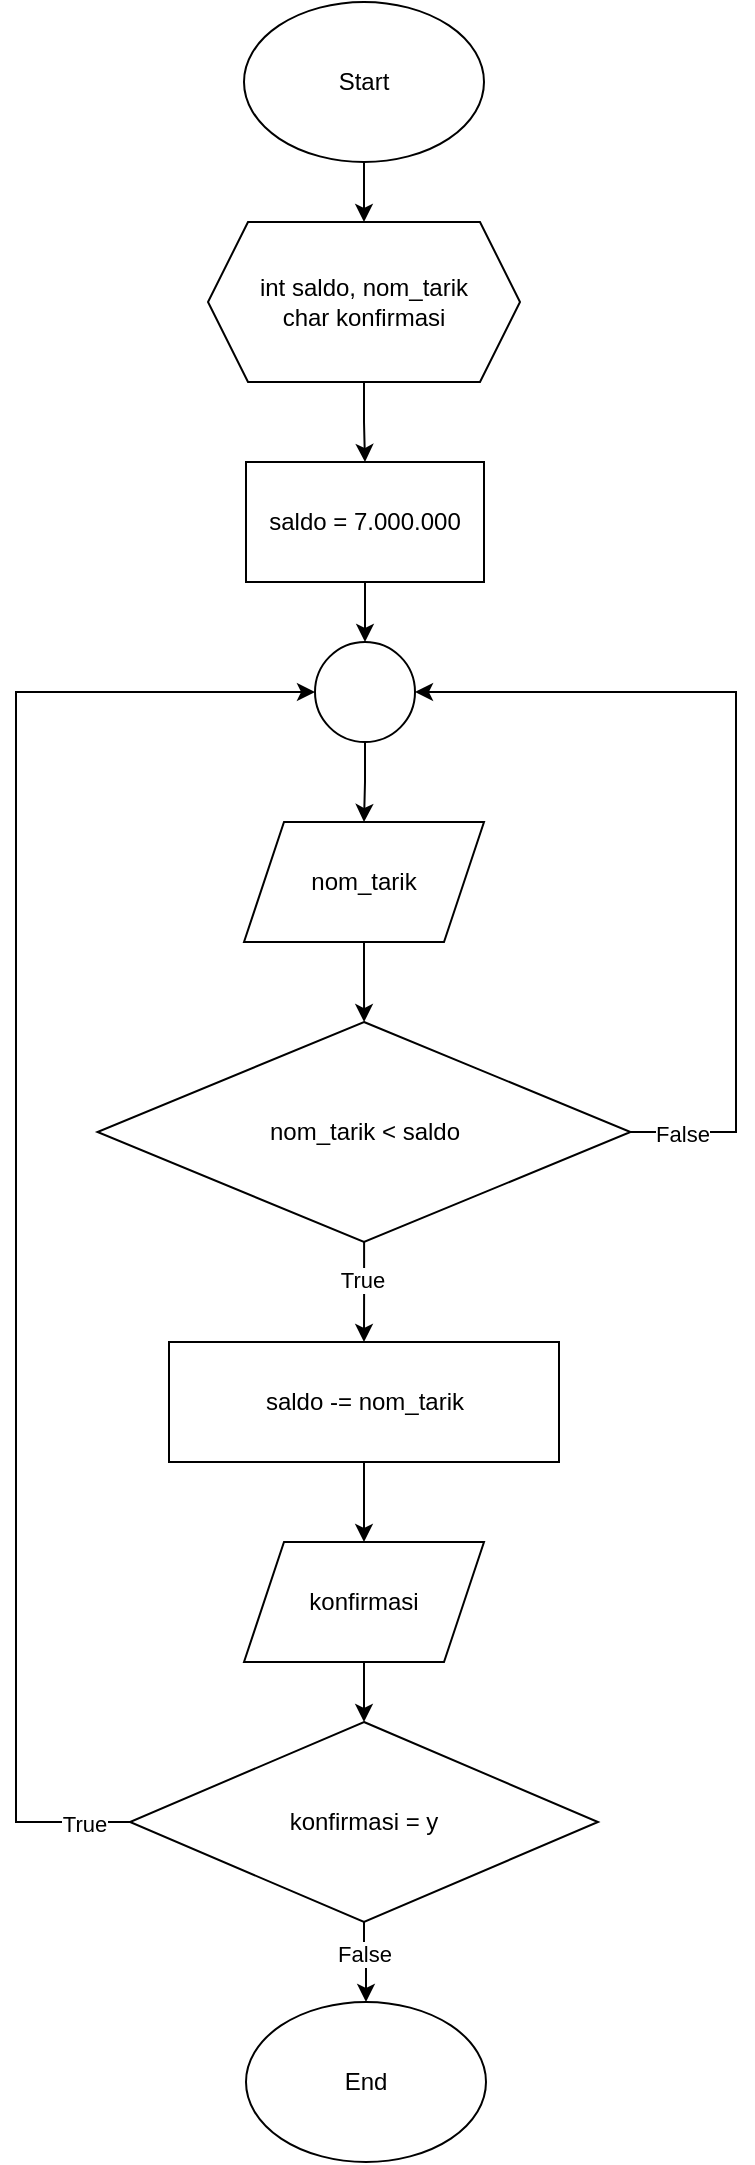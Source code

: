 <mxfile version="21.8.2" type="device">
  <diagram id="C5RBs43oDa-KdzZeNtuy" name="Page-1">
    <mxGraphModel dx="1867" dy="887" grid="1" gridSize="10" guides="1" tooltips="1" connect="1" arrows="1" fold="1" page="1" pageScale="1" pageWidth="827" pageHeight="1169" math="0" shadow="0">
      <root>
        <mxCell id="WIyWlLk6GJQsqaUBKTNV-0" />
        <mxCell id="WIyWlLk6GJQsqaUBKTNV-1" parent="WIyWlLk6GJQsqaUBKTNV-0" />
        <mxCell id="Xr-Cp0rrInE6Zs7SCYuN-51" value="" style="edgeStyle=orthogonalEdgeStyle;rounded=0;orthogonalLoop=1;jettySize=auto;html=1;" edge="1" parent="WIyWlLk6GJQsqaUBKTNV-1" source="Xr-Cp0rrInE6Zs7SCYuN-49" target="Xr-Cp0rrInE6Zs7SCYuN-50">
          <mxGeometry relative="1" as="geometry" />
        </mxCell>
        <mxCell id="Xr-Cp0rrInE6Zs7SCYuN-49" value="Start" style="ellipse;whiteSpace=wrap;html=1;" vertex="1" parent="WIyWlLk6GJQsqaUBKTNV-1">
          <mxGeometry x="294" y="130" width="120" height="80" as="geometry" />
        </mxCell>
        <mxCell id="Xr-Cp0rrInE6Zs7SCYuN-53" value="" style="edgeStyle=orthogonalEdgeStyle;rounded=0;orthogonalLoop=1;jettySize=auto;html=1;" edge="1" parent="WIyWlLk6GJQsqaUBKTNV-1" source="Xr-Cp0rrInE6Zs7SCYuN-50" target="Xr-Cp0rrInE6Zs7SCYuN-52">
          <mxGeometry relative="1" as="geometry" />
        </mxCell>
        <mxCell id="Xr-Cp0rrInE6Zs7SCYuN-50" value="int saldo, nom_tarik&lt;br&gt;char konfirmasi" style="shape=hexagon;perimeter=hexagonPerimeter2;whiteSpace=wrap;html=1;fixedSize=1;" vertex="1" parent="WIyWlLk6GJQsqaUBKTNV-1">
          <mxGeometry x="276" y="240" width="156" height="80" as="geometry" />
        </mxCell>
        <mxCell id="Xr-Cp0rrInE6Zs7SCYuN-57" value="" style="edgeStyle=orthogonalEdgeStyle;rounded=0;orthogonalLoop=1;jettySize=auto;html=1;" edge="1" parent="WIyWlLk6GJQsqaUBKTNV-1" source="Xr-Cp0rrInE6Zs7SCYuN-52" target="Xr-Cp0rrInE6Zs7SCYuN-56">
          <mxGeometry relative="1" as="geometry" />
        </mxCell>
        <mxCell id="Xr-Cp0rrInE6Zs7SCYuN-52" value="saldo = 7.000.000" style="whiteSpace=wrap;html=1;" vertex="1" parent="WIyWlLk6GJQsqaUBKTNV-1">
          <mxGeometry x="295" y="360" width="119" height="60" as="geometry" />
        </mxCell>
        <mxCell id="Xr-Cp0rrInE6Zs7SCYuN-59" value="" style="edgeStyle=orthogonalEdgeStyle;rounded=0;orthogonalLoop=1;jettySize=auto;html=1;" edge="1" parent="WIyWlLk6GJQsqaUBKTNV-1" source="Xr-Cp0rrInE6Zs7SCYuN-56" target="Xr-Cp0rrInE6Zs7SCYuN-58">
          <mxGeometry relative="1" as="geometry" />
        </mxCell>
        <mxCell id="Xr-Cp0rrInE6Zs7SCYuN-56" value="" style="ellipse;whiteSpace=wrap;html=1;aspect=fixed;" vertex="1" parent="WIyWlLk6GJQsqaUBKTNV-1">
          <mxGeometry x="329.5" y="450" width="50" height="50" as="geometry" />
        </mxCell>
        <mxCell id="Xr-Cp0rrInE6Zs7SCYuN-61" value="" style="edgeStyle=orthogonalEdgeStyle;rounded=0;orthogonalLoop=1;jettySize=auto;html=1;" edge="1" parent="WIyWlLk6GJQsqaUBKTNV-1" source="Xr-Cp0rrInE6Zs7SCYuN-58" target="Xr-Cp0rrInE6Zs7SCYuN-60">
          <mxGeometry relative="1" as="geometry" />
        </mxCell>
        <mxCell id="Xr-Cp0rrInE6Zs7SCYuN-58" value="nom_tarik" style="shape=parallelogram;perimeter=parallelogramPerimeter;whiteSpace=wrap;html=1;fixedSize=1;" vertex="1" parent="WIyWlLk6GJQsqaUBKTNV-1">
          <mxGeometry x="294" y="540" width="120" height="60" as="geometry" />
        </mxCell>
        <mxCell id="Xr-Cp0rrInE6Zs7SCYuN-63" value="" style="edgeStyle=orthogonalEdgeStyle;rounded=0;orthogonalLoop=1;jettySize=auto;html=1;" edge="1" parent="WIyWlLk6GJQsqaUBKTNV-1" source="Xr-Cp0rrInE6Zs7SCYuN-60" target="Xr-Cp0rrInE6Zs7SCYuN-62">
          <mxGeometry relative="1" as="geometry" />
        </mxCell>
        <mxCell id="Xr-Cp0rrInE6Zs7SCYuN-66" value="True" style="edgeLabel;html=1;align=center;verticalAlign=middle;resizable=0;points=[];" vertex="1" connectable="0" parent="Xr-Cp0rrInE6Zs7SCYuN-63">
          <mxGeometry x="-0.257" y="-1" relative="1" as="geometry">
            <mxPoint as="offset" />
          </mxGeometry>
        </mxCell>
        <mxCell id="Xr-Cp0rrInE6Zs7SCYuN-65" style="edgeStyle=orthogonalEdgeStyle;rounded=0;orthogonalLoop=1;jettySize=auto;html=1;entryX=1;entryY=0.5;entryDx=0;entryDy=0;" edge="1" parent="WIyWlLk6GJQsqaUBKTNV-1" source="Xr-Cp0rrInE6Zs7SCYuN-60" target="Xr-Cp0rrInE6Zs7SCYuN-56">
          <mxGeometry relative="1" as="geometry">
            <Array as="points">
              <mxPoint x="540" y="695" />
              <mxPoint x="540" y="475" />
            </Array>
          </mxGeometry>
        </mxCell>
        <mxCell id="Xr-Cp0rrInE6Zs7SCYuN-67" value="False" style="edgeLabel;html=1;align=center;verticalAlign=middle;resizable=0;points=[];" vertex="1" connectable="0" parent="Xr-Cp0rrInE6Zs7SCYuN-65">
          <mxGeometry x="-0.882" y="-1" relative="1" as="geometry">
            <mxPoint as="offset" />
          </mxGeometry>
        </mxCell>
        <mxCell id="Xr-Cp0rrInE6Zs7SCYuN-60" value="nom_tarik &amp;lt; saldo" style="rhombus;whiteSpace=wrap;html=1;" vertex="1" parent="WIyWlLk6GJQsqaUBKTNV-1">
          <mxGeometry x="220.75" y="640" width="266.5" height="110" as="geometry" />
        </mxCell>
        <mxCell id="Xr-Cp0rrInE6Zs7SCYuN-69" value="" style="edgeStyle=orthogonalEdgeStyle;rounded=0;orthogonalLoop=1;jettySize=auto;html=1;" edge="1" parent="WIyWlLk6GJQsqaUBKTNV-1" source="Xr-Cp0rrInE6Zs7SCYuN-62" target="Xr-Cp0rrInE6Zs7SCYuN-68">
          <mxGeometry relative="1" as="geometry" />
        </mxCell>
        <mxCell id="Xr-Cp0rrInE6Zs7SCYuN-62" value="saldo -= nom_tarik" style="whiteSpace=wrap;html=1;" vertex="1" parent="WIyWlLk6GJQsqaUBKTNV-1">
          <mxGeometry x="256.5" y="800" width="195" height="60" as="geometry" />
        </mxCell>
        <mxCell id="Xr-Cp0rrInE6Zs7SCYuN-71" value="" style="edgeStyle=orthogonalEdgeStyle;rounded=0;orthogonalLoop=1;jettySize=auto;html=1;" edge="1" parent="WIyWlLk6GJQsqaUBKTNV-1" source="Xr-Cp0rrInE6Zs7SCYuN-68" target="Xr-Cp0rrInE6Zs7SCYuN-70">
          <mxGeometry relative="1" as="geometry" />
        </mxCell>
        <mxCell id="Xr-Cp0rrInE6Zs7SCYuN-68" value="konfirmasi" style="shape=parallelogram;perimeter=parallelogramPerimeter;whiteSpace=wrap;html=1;fixedSize=1;" vertex="1" parent="WIyWlLk6GJQsqaUBKTNV-1">
          <mxGeometry x="294" y="900" width="120" height="60" as="geometry" />
        </mxCell>
        <mxCell id="Xr-Cp0rrInE6Zs7SCYuN-73" value="" style="edgeStyle=orthogonalEdgeStyle;rounded=0;orthogonalLoop=1;jettySize=auto;html=1;" edge="1" parent="WIyWlLk6GJQsqaUBKTNV-1" source="Xr-Cp0rrInE6Zs7SCYuN-70" target="Xr-Cp0rrInE6Zs7SCYuN-72">
          <mxGeometry relative="1" as="geometry" />
        </mxCell>
        <mxCell id="Xr-Cp0rrInE6Zs7SCYuN-74" value="False" style="edgeLabel;html=1;align=center;verticalAlign=middle;resizable=0;points=[];" vertex="1" connectable="0" parent="Xr-Cp0rrInE6Zs7SCYuN-73">
          <mxGeometry x="-0.233" relative="1" as="geometry">
            <mxPoint as="offset" />
          </mxGeometry>
        </mxCell>
        <mxCell id="Xr-Cp0rrInE6Zs7SCYuN-75" style="edgeStyle=orthogonalEdgeStyle;rounded=0;orthogonalLoop=1;jettySize=auto;html=1;entryX=0;entryY=0.5;entryDx=0;entryDy=0;" edge="1" parent="WIyWlLk6GJQsqaUBKTNV-1" source="Xr-Cp0rrInE6Zs7SCYuN-70" target="Xr-Cp0rrInE6Zs7SCYuN-56">
          <mxGeometry relative="1" as="geometry">
            <Array as="points">
              <mxPoint x="180" y="1040" />
              <mxPoint x="180" y="475" />
            </Array>
          </mxGeometry>
        </mxCell>
        <mxCell id="Xr-Cp0rrInE6Zs7SCYuN-77" value="True" style="edgeLabel;html=1;align=center;verticalAlign=middle;resizable=0;points=[];" vertex="1" connectable="0" parent="Xr-Cp0rrInE6Zs7SCYuN-75">
          <mxGeometry x="-0.941" y="1" relative="1" as="geometry">
            <mxPoint as="offset" />
          </mxGeometry>
        </mxCell>
        <mxCell id="Xr-Cp0rrInE6Zs7SCYuN-70" value="konfirmasi = y" style="rhombus;whiteSpace=wrap;html=1;" vertex="1" parent="WIyWlLk6GJQsqaUBKTNV-1">
          <mxGeometry x="237" y="990" width="234" height="100" as="geometry" />
        </mxCell>
        <mxCell id="Xr-Cp0rrInE6Zs7SCYuN-72" value="End" style="ellipse;whiteSpace=wrap;html=1;" vertex="1" parent="WIyWlLk6GJQsqaUBKTNV-1">
          <mxGeometry x="295" y="1130" width="120" height="80" as="geometry" />
        </mxCell>
      </root>
    </mxGraphModel>
  </diagram>
</mxfile>
